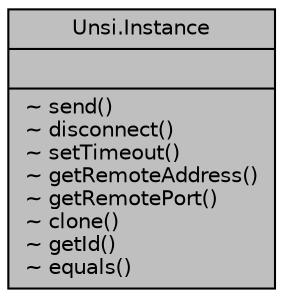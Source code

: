 digraph "Unsi.Instance"
{
  edge [fontname="Helvetica",fontsize="10",labelfontname="Helvetica",labelfontsize="10"];
  node [fontname="Helvetica",fontsize="10",shape=record];
  Node1 [label="{Unsi.Instance\n||~ send()\l~ disconnect()\l~ setTimeout()\l~ getRemoteAddress()\l~ getRemotePort()\l~ clone()\l~ getId()\l~ equals()\l}",height=0.2,width=0.4,color="black", fillcolor="grey75", style="filled", fontcolor="black"];
}
